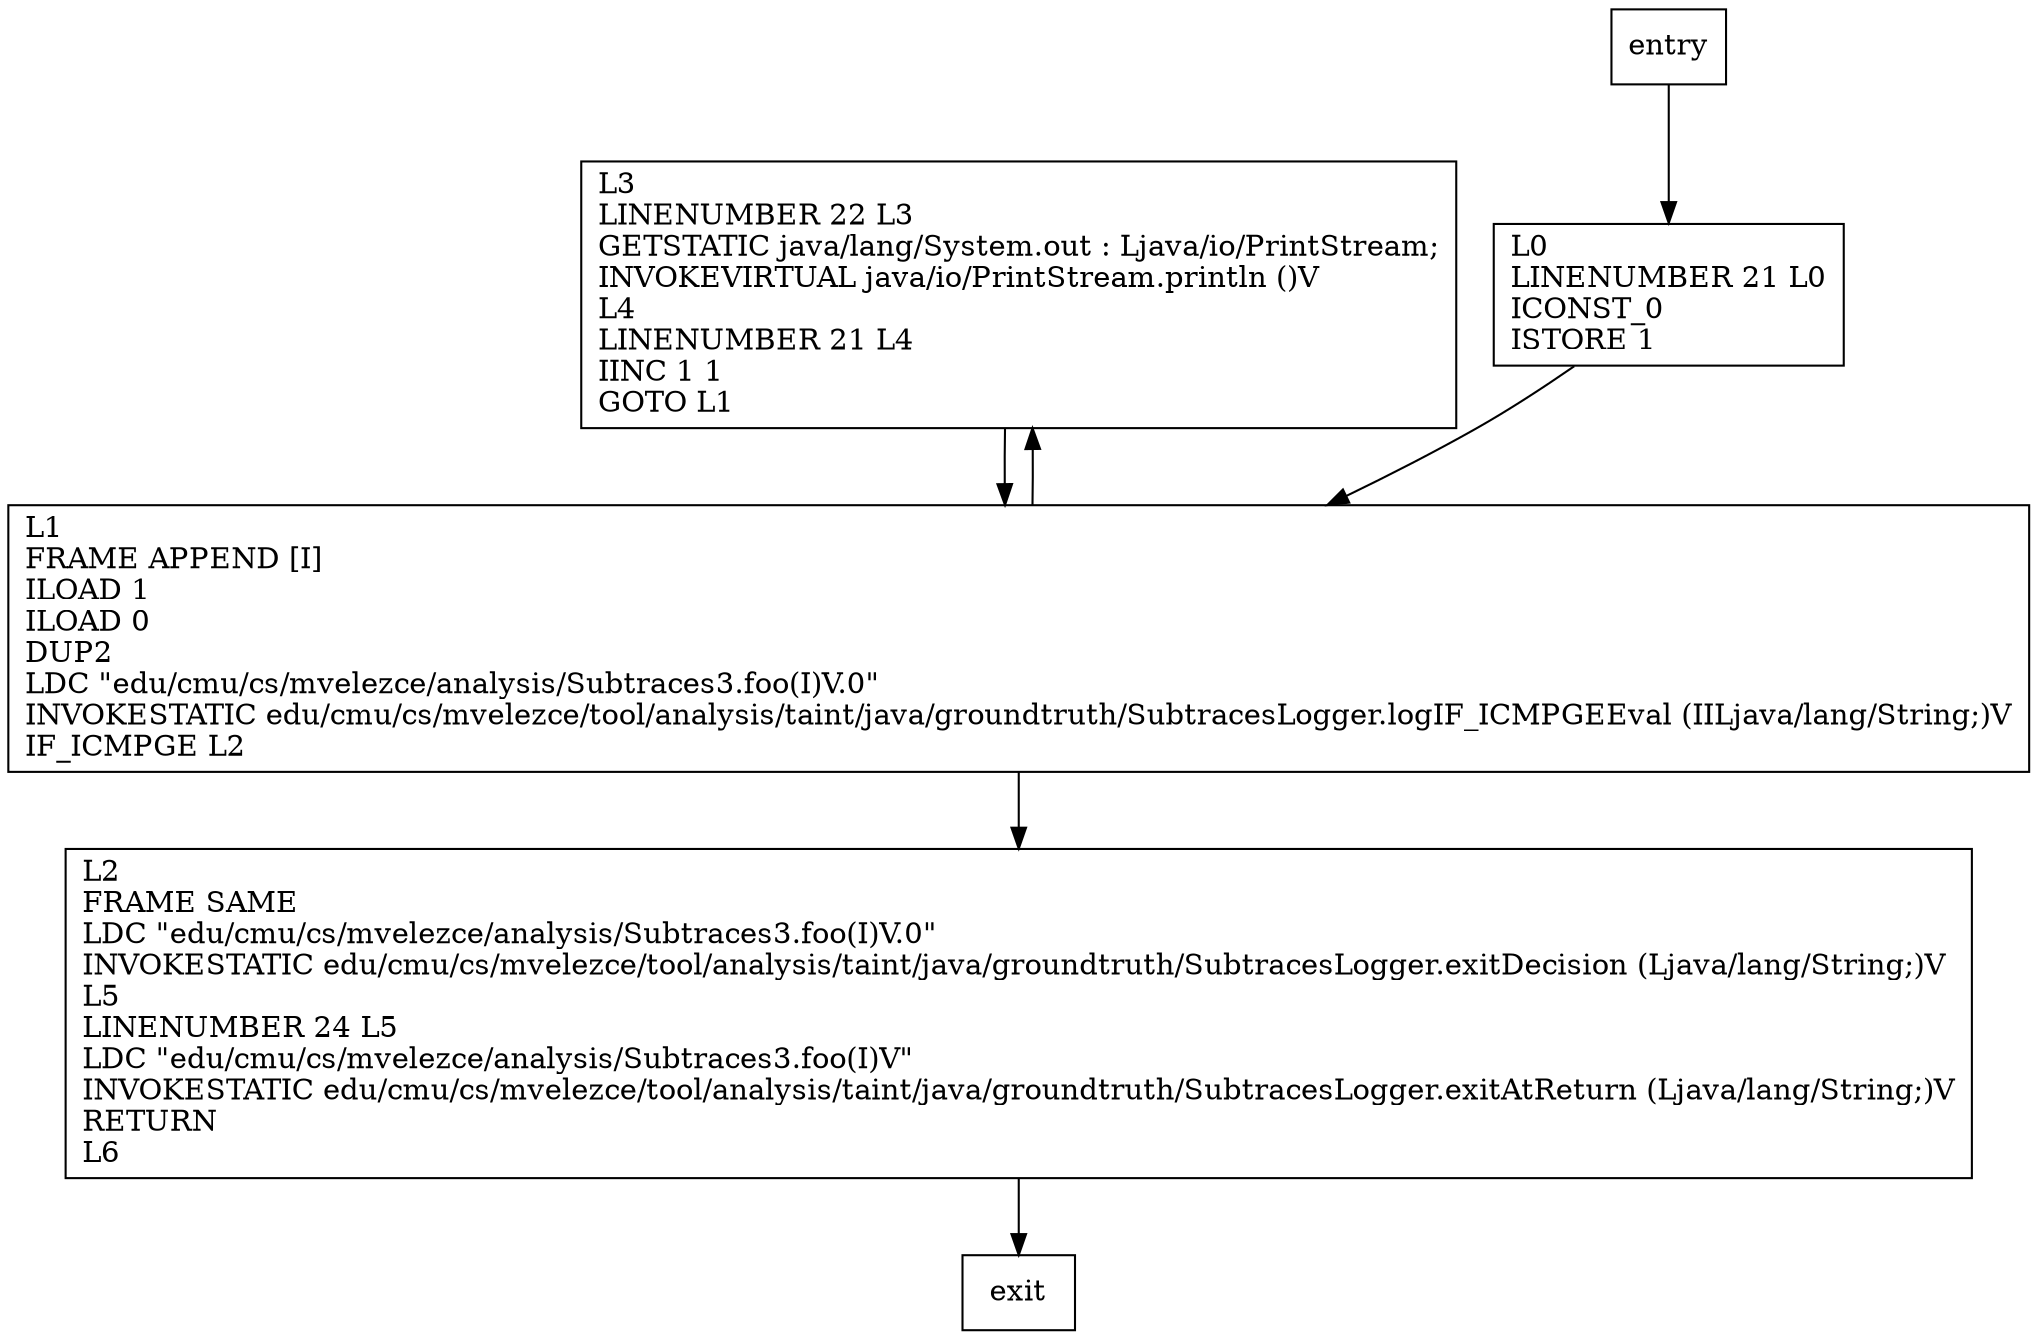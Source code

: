 digraph foo {
node [shape=record];
1166754951 [label="L3\lLINENUMBER 22 L3\lGETSTATIC java/lang/System.out : Ljava/io/PrintStream;\lINVOKEVIRTUAL java/io/PrintStream.println ()V\lL4\lLINENUMBER 21 L4\lIINC 1 1\lGOTO L1\l"];
1775349092 [label="L1\lFRAME APPEND [I]\lILOAD 1\lILOAD 0\lDUP2\lLDC \"edu/cmu/cs/mvelezce/analysis/Subtraces3.foo(I)V.0\"\lINVOKESTATIC edu/cmu/cs/mvelezce/tool/analysis/taint/java/groundtruth/SubtracesLogger.logIF_ICMPGEEval (IILjava/lang/String;)V\lIF_ICMPGE L2\l"];
2053115425 [label="L0\lLINENUMBER 21 L0\lICONST_0\lISTORE 1\l"];
1392602264 [label="L2\lFRAME SAME\lLDC \"edu/cmu/cs/mvelezce/analysis/Subtraces3.foo(I)V.0\"\lINVOKESTATIC edu/cmu/cs/mvelezce/tool/analysis/taint/java/groundtruth/SubtracesLogger.exitDecision (Ljava/lang/String;)V\lL5\lLINENUMBER 24 L5\lLDC \"edu/cmu/cs/mvelezce/analysis/Subtraces3.foo(I)V\"\lINVOKESTATIC edu/cmu/cs/mvelezce/tool/analysis/taint/java/groundtruth/SubtracesLogger.exitAtReturn (Ljava/lang/String;)V\lRETURN\lL6\l"];
entry;
exit;
entry -> 2053115425;
1166754951 -> 1775349092;
1775349092 -> 1166754951;
1775349092 -> 1392602264;
2053115425 -> 1775349092;
1392602264 -> exit;
}

